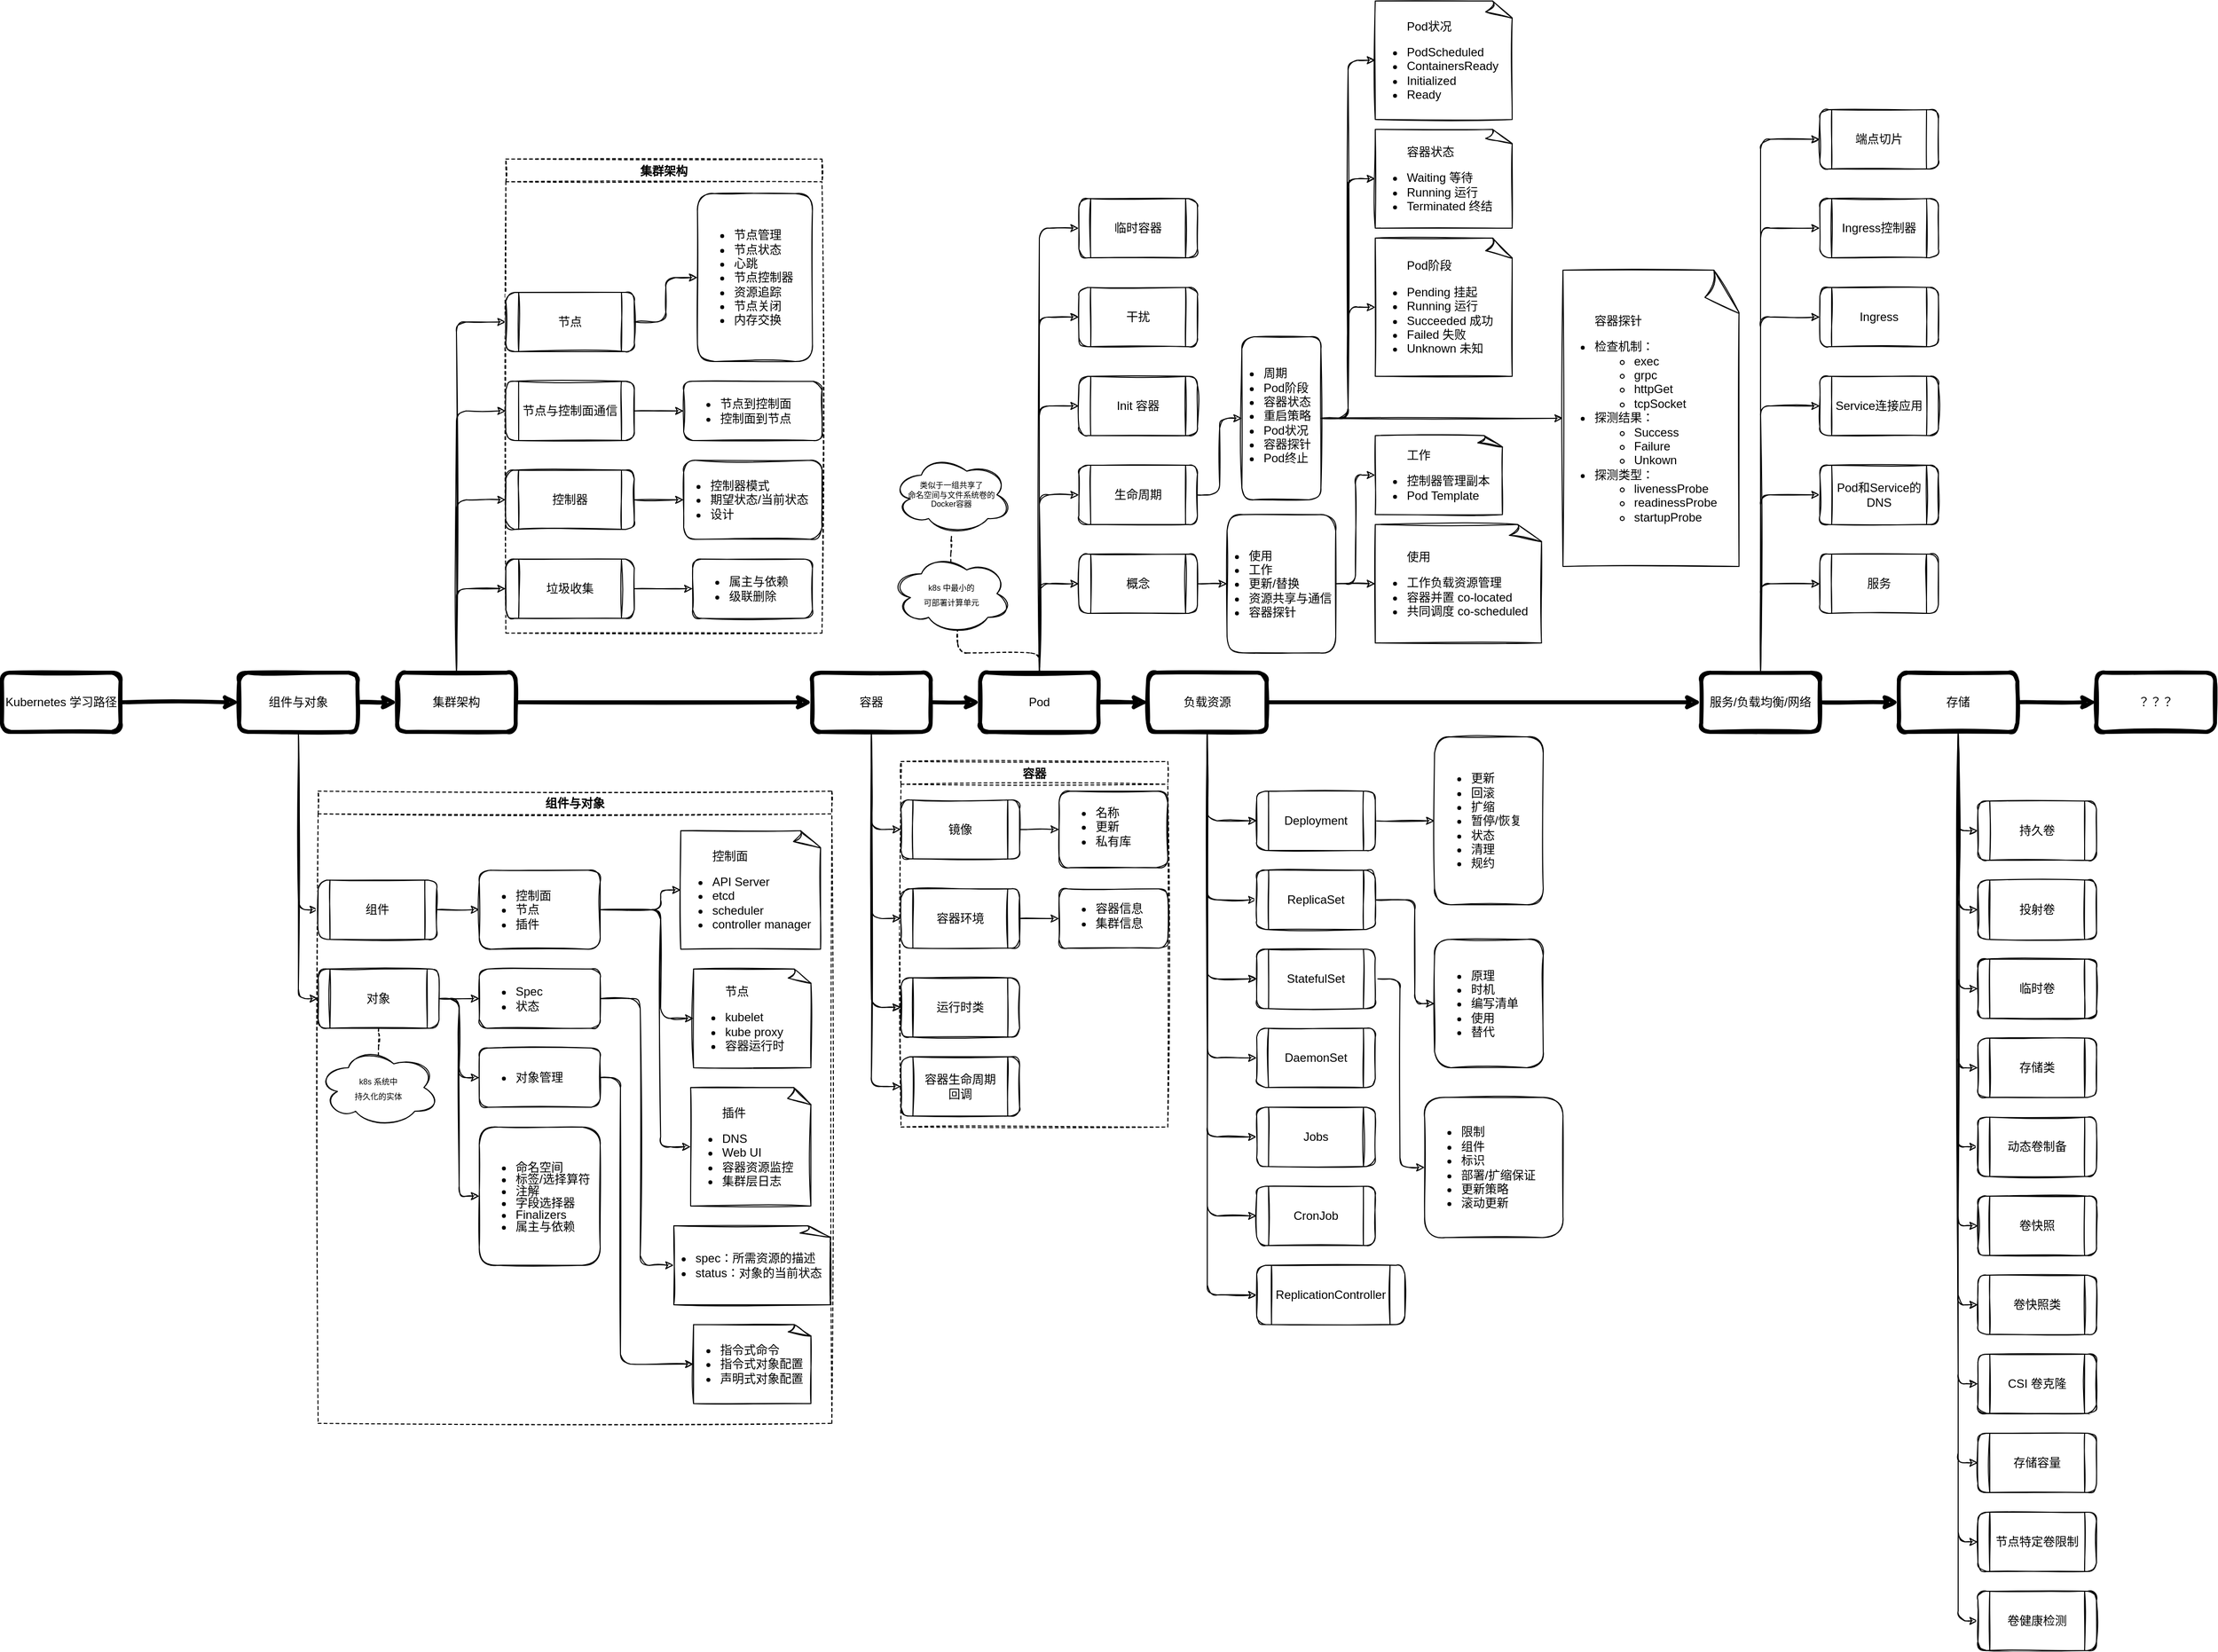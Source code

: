 <mxfile>
    <diagram id="tqF3wzndgXf5_t41VFMr" name="Page-1">
        <mxGraphModel dx="3603" dy="3045" grid="1" gridSize="10" guides="1" tooltips="1" connect="1" arrows="1" fold="1" page="1" pageScale="1" pageWidth="850" pageHeight="1100" math="0" shadow="0">
            <root>
                <mxCell id="0"/>
                <mxCell id="1" parent="0"/>
                <mxCell id="7" value="" style="edgeStyle=none;html=1;sketch=1;strokeWidth=4;" parent="1" source="4" target="6" edge="1">
                    <mxGeometry relative="1" as="geometry"/>
                </mxCell>
                <mxCell id="4" value="Kubernetes 学习路径" style="rounded=1;whiteSpace=wrap;html=1;sketch=1;shadow=0;glass=0;strokeWidth=4;" parent="1" vertex="1">
                    <mxGeometry x="-240" y="520" width="120" height="60" as="geometry"/>
                </mxCell>
                <mxCell id="9" value="" style="edgeStyle=none;html=1;sketch=1;entryX=0;entryY=0.5;entryDx=0;entryDy=0;strokeWidth=4;" parent="1" source="6" target="8" edge="1">
                    <mxGeometry relative="1" as="geometry">
                        <mxPoint x="100" y="550" as="targetPoint"/>
                    </mxGeometry>
                </mxCell>
                <mxCell id="13" value="" style="edgeStyle=orthogonalEdgeStyle;html=1;entryX=0;entryY=0.5;entryDx=0;entryDy=0;sketch=1;" parent="1" source="6" target="12" edge="1">
                    <mxGeometry relative="1" as="geometry"/>
                </mxCell>
                <mxCell id="6" value="组件与对象" style="whiteSpace=wrap;html=1;rounded=1;sketch=1;strokeWidth=4;" parent="1" vertex="1">
                    <mxGeometry y="520" width="120" height="60" as="geometry"/>
                </mxCell>
                <mxCell id="17" value="" style="edgeStyle=orthogonalEdgeStyle;html=1;sketch=1;strokeWidth=4;" parent="1" source="8" target="16" edge="1">
                    <mxGeometry relative="1" as="geometry"/>
                </mxCell>
                <mxCell id="39" style="edgeStyle=orthogonalEdgeStyle;sketch=1;html=1;entryX=0;entryY=0.5;entryDx=0;entryDy=0;" parent="1" source="8" target="36" edge="1">
                    <mxGeometry relative="1" as="geometry">
                        <Array as="points">
                            <mxPoint x="220" y="255"/>
                        </Array>
                        <mxPoint x="270" y="250" as="targetPoint"/>
                    </mxGeometry>
                </mxCell>
                <mxCell id="43" style="edgeStyle=orthogonalEdgeStyle;sketch=1;html=1;entryX=0;entryY=0.5;entryDx=0;entryDy=0;" parent="1" source="8" target="41" edge="1">
                    <mxGeometry relative="1" as="geometry">
                        <Array as="points">
                            <mxPoint x="220" y="435"/>
                        </Array>
                    </mxGeometry>
                </mxCell>
                <mxCell id="8" value="集群架构" style="whiteSpace=wrap;html=1;rounded=1;sketch=1;strokeWidth=4;" parent="1" vertex="1">
                    <mxGeometry x="160" y="520" width="120" height="60" as="geometry"/>
                </mxCell>
                <mxCell id="14" value="" style="edgeStyle=orthogonalEdgeStyle;html=1;entryX=0;entryY=0.5;entryDx=0;entryDy=0;exitX=0.5;exitY=1;exitDx=0;exitDy=0;sketch=1;" parent="1" source="6" target="15" edge="1">
                    <mxGeometry relative="1" as="geometry">
                        <mxPoint x="-50" y="590" as="sourcePoint"/>
                        <Array as="points">
                            <mxPoint x="60" y="850"/>
                        </Array>
                    </mxGeometry>
                </mxCell>
                <mxCell id="52" value="" style="edgeStyle=orthogonalEdgeStyle;sketch=1;html=1;strokeWidth=4;" parent="1" source="16" target="51" edge="1">
                    <mxGeometry relative="1" as="geometry"/>
                </mxCell>
                <mxCell id="171" style="edgeStyle=orthogonalEdgeStyle;sketch=1;html=1;entryX=0;entryY=0.5;entryDx=0;entryDy=0;" parent="1" source="16" target="170" edge="1">
                    <mxGeometry relative="1" as="geometry"/>
                </mxCell>
                <mxCell id="202" style="edgeStyle=orthogonalEdgeStyle;html=1;entryX=0;entryY=0.5;entryDx=0;entryDy=0;sketch=1;" parent="1" source="16" target="201" edge="1">
                    <mxGeometry relative="1" as="geometry"/>
                </mxCell>
                <mxCell id="204" style="edgeStyle=orthogonalEdgeStyle;sketch=1;html=1;entryX=0;entryY=0.5;entryDx=0;entryDy=0;" parent="1" source="16" target="45" edge="1">
                    <mxGeometry relative="1" as="geometry"/>
                </mxCell>
                <mxCell id="16" value="容器" style="whiteSpace=wrap;html=1;rounded=1;sketch=1;strokeWidth=4;" parent="1" vertex="1">
                    <mxGeometry x="580" y="520" width="120" height="60" as="geometry"/>
                </mxCell>
                <mxCell id="26" value="" style="edgeStyle=orthogonalEdgeStyle;html=1;sketch=1;entryX=0;entryY=0.5;entryDx=0;entryDy=0;" parent="1" source="8" target="27" edge="1">
                    <mxGeometry relative="1" as="geometry">
                        <mxPoint x="480.0" y="150" as="sourcePoint"/>
                        <Array as="points">
                            <mxPoint x="220" y="165"/>
                        </Array>
                        <mxPoint x="270" y="160" as="targetPoint"/>
                    </mxGeometry>
                </mxCell>
                <mxCell id="28" value="" style="edgeStyle=orthogonalEdgeStyle;html=1;entryX=0;entryY=0.5;entryDx=0;entryDy=0;exitX=0.5;exitY=0;exitDx=0;exitDy=0;sketch=1;" parent="1" source="8" target="30" edge="1">
                    <mxGeometry relative="1" as="geometry">
                        <mxPoint x="480" y="150" as="sourcePoint"/>
                        <Array as="points">
                            <mxPoint x="220" y="345"/>
                        </Array>
                    </mxGeometry>
                </mxCell>
                <mxCell id="47" value="" style="edgeStyle=orthogonalEdgeStyle;sketch=1;html=1;entryX=0;entryY=0.5;entryDx=0;entryDy=0;exitX=0.5;exitY=1;exitDx=0;exitDy=0;" parent="1" source="16" target="48" edge="1">
                    <mxGeometry relative="1" as="geometry">
                        <mxPoint x="680" y="660" as="sourcePoint"/>
                        <Array as="points">
                            <mxPoint x="640" y="769"/>
                        </Array>
                    </mxGeometry>
                </mxCell>
                <mxCell id="54" value="" style="edgeStyle=orthogonalEdgeStyle;sketch=1;html=1;strokeWidth=4;" parent="1" source="51" target="53" edge="1">
                    <mxGeometry relative="1" as="geometry"/>
                </mxCell>
                <mxCell id="60" value="" style="edgeStyle=orthogonalEdgeStyle;sketch=1;html=1;entryX=0;entryY=0.5;entryDx=0;entryDy=0;" parent="1" source="51" target="59" edge="1">
                    <mxGeometry relative="1" as="geometry">
                        <Array as="points">
                            <mxPoint x="810" y="430"/>
                        </Array>
                    </mxGeometry>
                </mxCell>
                <mxCell id="62" style="edgeStyle=orthogonalEdgeStyle;sketch=1;html=1;exitX=0.5;exitY=0;exitDx=0;exitDy=0;entryX=0;entryY=0.5;entryDx=0;entryDy=0;" parent="1" source="51" target="61" edge="1">
                    <mxGeometry relative="1" as="geometry"/>
                </mxCell>
                <mxCell id="66" style="edgeStyle=orthogonalEdgeStyle;sketch=1;html=1;exitX=0.5;exitY=0;exitDx=0;exitDy=0;entryX=0;entryY=0.5;entryDx=0;entryDy=0;" parent="1" source="51" target="63" edge="1">
                    <mxGeometry relative="1" as="geometry"/>
                </mxCell>
                <mxCell id="67" style="edgeStyle=orthogonalEdgeStyle;sketch=1;html=1;entryX=0;entryY=0.5;entryDx=0;entryDy=0;" parent="1" source="51" target="64" edge="1">
                    <mxGeometry relative="1" as="geometry">
                        <Array as="points">
                            <mxPoint x="810" y="160"/>
                        </Array>
                    </mxGeometry>
                </mxCell>
                <mxCell id="68" style="edgeStyle=orthogonalEdgeStyle;sketch=1;html=1;entryX=0;entryY=0.5;entryDx=0;entryDy=0;" parent="1" source="51" target="65" edge="1">
                    <mxGeometry relative="1" as="geometry">
                        <Array as="points">
                            <mxPoint x="810" y="70"/>
                        </Array>
                    </mxGeometry>
                </mxCell>
                <mxCell id="177" style="edgeStyle=orthogonalEdgeStyle;sketch=1;html=1;entryX=0.55;entryY=0.95;entryDx=0;entryDy=0;entryPerimeter=0;dashed=1;endArrow=none;endFill=0;" parent="1" source="51" target="176" edge="1">
                    <mxGeometry relative="1" as="geometry"/>
                </mxCell>
                <mxCell id="51" value="Pod" style="whiteSpace=wrap;html=1;rounded=1;sketch=1;strokeWidth=4;" parent="1" vertex="1">
                    <mxGeometry x="750" y="520" width="120" height="60" as="geometry"/>
                </mxCell>
                <mxCell id="72" value="" style="edgeStyle=orthogonalEdgeStyle;sketch=1;html=1;entryX=0;entryY=0.5;entryDx=0;entryDy=0;" parent="1" source="53" target="71" edge="1">
                    <mxGeometry relative="1" as="geometry">
                        <Array as="points">
                            <mxPoint x="980" y="670"/>
                        </Array>
                    </mxGeometry>
                </mxCell>
                <mxCell id="79" style="edgeStyle=orthogonalEdgeStyle;sketch=1;html=1;entryX=0;entryY=0.5;entryDx=0;entryDy=0;" parent="1" source="53" target="73" edge="1">
                    <mxGeometry relative="1" as="geometry">
                        <Array as="points">
                            <mxPoint x="980" y="750"/>
                        </Array>
                    </mxGeometry>
                </mxCell>
                <mxCell id="80" style="edgeStyle=orthogonalEdgeStyle;sketch=1;html=1;entryX=0;entryY=0.5;entryDx=0;entryDy=0;" parent="1" source="53" target="74" edge="1">
                    <mxGeometry relative="1" as="geometry">
                        <Array as="points">
                            <mxPoint x="980" y="830"/>
                        </Array>
                    </mxGeometry>
                </mxCell>
                <mxCell id="81" style="edgeStyle=orthogonalEdgeStyle;sketch=1;html=1;entryX=0;entryY=0.5;entryDx=0;entryDy=0;" parent="1" source="53" target="75" edge="1">
                    <mxGeometry relative="1" as="geometry">
                        <Array as="points">
                            <mxPoint x="980" y="910"/>
                        </Array>
                    </mxGeometry>
                </mxCell>
                <mxCell id="82" style="edgeStyle=orthogonalEdgeStyle;sketch=1;html=1;entryX=0;entryY=0.5;entryDx=0;entryDy=0;" parent="1" source="53" target="76" edge="1">
                    <mxGeometry relative="1" as="geometry">
                        <Array as="points">
                            <mxPoint x="980" y="990"/>
                        </Array>
                    </mxGeometry>
                </mxCell>
                <mxCell id="83" style="edgeStyle=orthogonalEdgeStyle;sketch=1;html=1;entryX=0;entryY=0.5;entryDx=0;entryDy=0;" parent="1" source="53" target="77" edge="1">
                    <mxGeometry relative="1" as="geometry">
                        <Array as="points">
                            <mxPoint x="980" y="1070"/>
                        </Array>
                    </mxGeometry>
                </mxCell>
                <mxCell id="84" style="edgeStyle=orthogonalEdgeStyle;sketch=1;html=1;entryX=0;entryY=0.5;entryDx=0;entryDy=0;" parent="1" source="53" target="78" edge="1">
                    <mxGeometry relative="1" as="geometry">
                        <Array as="points">
                            <mxPoint x="980" y="1150"/>
                        </Array>
                    </mxGeometry>
                </mxCell>
                <mxCell id="86" value="" style="edgeStyle=orthogonalEdgeStyle;sketch=1;html=1;strokeWidth=4;" parent="1" source="53" target="85" edge="1">
                    <mxGeometry relative="1" as="geometry"/>
                </mxCell>
                <mxCell id="53" value="负载资源" style="whiteSpace=wrap;html=1;rounded=1;sketch=1;strokeWidth=4;" parent="1" vertex="1">
                    <mxGeometry x="920" y="520" width="120" height="60" as="geometry"/>
                </mxCell>
                <mxCell id="184" style="edgeStyle=orthogonalEdgeStyle;sketch=1;html=1;fontSize=8;endArrow=classic;endFill=1;" parent="1" source="59" target="182" edge="1">
                    <mxGeometry relative="1" as="geometry"/>
                </mxCell>
                <mxCell id="59" value="概念" style="shape=process;whiteSpace=wrap;html=1;backgroundOutline=1;rounded=1;sketch=1;" parent="1" vertex="1">
                    <mxGeometry x="850" y="400" width="120" height="60" as="geometry"/>
                </mxCell>
                <mxCell id="70" style="edgeStyle=orthogonalEdgeStyle;sketch=1;html=1;entryX=0;entryY=0.5;entryDx=0;entryDy=0;" parent="1" source="61" target="69" edge="1">
                    <mxGeometry relative="1" as="geometry"/>
                </mxCell>
                <mxCell id="61" value="生命周期" style="shape=process;whiteSpace=wrap;html=1;backgroundOutline=1;rounded=1;sketch=1;" parent="1" vertex="1">
                    <mxGeometry x="850" y="310" width="120" height="60" as="geometry"/>
                </mxCell>
                <mxCell id="63" value="Init 容器" style="shape=process;whiteSpace=wrap;html=1;backgroundOutline=1;rounded=1;sketch=1;" parent="1" vertex="1">
                    <mxGeometry x="850" y="220" width="120" height="60" as="geometry"/>
                </mxCell>
                <mxCell id="64" value="干扰" style="shape=process;whiteSpace=wrap;html=1;backgroundOutline=1;rounded=1;sketch=1;" parent="1" vertex="1">
                    <mxGeometry x="850" y="130" width="120" height="60" as="geometry"/>
                </mxCell>
                <mxCell id="65" value="临时容器" style="shape=process;whiteSpace=wrap;html=1;backgroundOutline=1;rounded=1;sketch=1;" parent="1" vertex="1">
                    <mxGeometry x="850" y="40" width="120" height="60" as="geometry"/>
                </mxCell>
                <mxCell id="194" style="edgeStyle=orthogonalEdgeStyle;sketch=1;html=1;entryX=0;entryY=0.5;entryDx=0;entryDy=0;entryPerimeter=0;fontSize=8;endArrow=classic;endFill=1;" parent="1" source="69" target="193" edge="1">
                    <mxGeometry relative="1" as="geometry"/>
                </mxCell>
                <mxCell id="196" style="edgeStyle=orthogonalEdgeStyle;sketch=1;html=1;exitX=1;exitY=0.5;exitDx=0;exitDy=0;entryX=0;entryY=0.5;entryDx=0;entryDy=0;entryPerimeter=0;fontSize=8;endArrow=classic;endFill=1;" parent="1" source="69" target="195" edge="1">
                    <mxGeometry relative="1" as="geometry"/>
                </mxCell>
                <mxCell id="198" style="edgeStyle=orthogonalEdgeStyle;sketch=1;html=1;entryX=0;entryY=0.5;entryDx=0;entryDy=0;entryPerimeter=0;fontSize=8;endArrow=classic;endFill=1;" parent="1" source="69" target="197" edge="1">
                    <mxGeometry relative="1" as="geometry"/>
                </mxCell>
                <mxCell id="200" style="edgeStyle=orthogonalEdgeStyle;sketch=1;html=1;entryX=0;entryY=0.5;entryDx=0;entryDy=0;entryPerimeter=0;fontSize=8;endArrow=classic;endFill=1;" parent="1" source="69" target="199" edge="1">
                    <mxGeometry relative="1" as="geometry"/>
                </mxCell>
                <mxCell id="69" value="&lt;ul&gt;&lt;li&gt;周期&lt;/li&gt;&lt;li&gt;Pod阶段&lt;/li&gt;&lt;li&gt;容器状态&lt;/li&gt;&lt;li&gt;重启策略&lt;/li&gt;&lt;li&gt;Pod状况&lt;/li&gt;&lt;li&gt;容器探针&lt;/li&gt;&lt;li&gt;Pod终止&lt;/li&gt;&lt;/ul&gt;" style="text;strokeColor=default;fillColor=none;html=1;whiteSpace=wrap;verticalAlign=middle;overflow=hidden;rounded=1;sketch=1;spacingLeft=-20;spacingTop=-5;" parent="1" vertex="1">
                    <mxGeometry x="1015" y="180" width="80" height="165" as="geometry"/>
                </mxCell>
                <mxCell id="88" style="edgeStyle=orthogonalEdgeStyle;sketch=1;html=1;entryX=0;entryY=0.5;entryDx=0;entryDy=0;" parent="1" source="71" target="87" edge="1">
                    <mxGeometry relative="1" as="geometry">
                        <mxPoint x="1205" y="655" as="targetPoint"/>
                    </mxGeometry>
                </mxCell>
                <mxCell id="71" value="Deployment" style="shape=process;whiteSpace=wrap;html=1;backgroundOutline=1;rounded=1;sketch=1;" parent="1" vertex="1">
                    <mxGeometry x="1030" y="640" width="120" height="60" as="geometry"/>
                </mxCell>
                <mxCell id="90" style="edgeStyle=orthogonalEdgeStyle;sketch=1;html=1;exitX=1;exitY=0.5;exitDx=0;exitDy=0;entryX=0;entryY=0.5;entryDx=0;entryDy=0;" parent="1" source="73" target="89" edge="1">
                    <mxGeometry relative="1" as="geometry">
                        <Array as="points">
                            <mxPoint x="1190" y="750"/>
                            <mxPoint x="1190" y="855"/>
                        </Array>
                    </mxGeometry>
                </mxCell>
                <mxCell id="73" value="ReplicaSet" style="shape=process;whiteSpace=wrap;html=1;backgroundOutline=1;rounded=1;sketch=1;" parent="1" vertex="1">
                    <mxGeometry x="1030" y="720" width="120" height="60" as="geometry"/>
                </mxCell>
                <mxCell id="92" style="edgeStyle=orthogonalEdgeStyle;sketch=1;html=1;entryX=0;entryY=0.5;entryDx=0;entryDy=0;" parent="1" source="74" target="91" edge="1">
                    <mxGeometry relative="1" as="geometry"/>
                </mxCell>
                <mxCell id="74" value="StatefulSet" style="shape=process;whiteSpace=wrap;html=1;backgroundOutline=1;rounded=1;sketch=1;" parent="1" vertex="1">
                    <mxGeometry x="1030" y="800" width="120" height="60" as="geometry"/>
                </mxCell>
                <mxCell id="75" value="DaemonSet" style="shape=process;whiteSpace=wrap;html=1;backgroundOutline=1;rounded=1;sketch=1;" parent="1" vertex="1">
                    <mxGeometry x="1030" y="880" width="120" height="60" as="geometry"/>
                </mxCell>
                <mxCell id="76" value="Jobs" style="shape=process;whiteSpace=wrap;html=1;backgroundOutline=1;rounded=1;sketch=1;" parent="1" vertex="1">
                    <mxGeometry x="1030" y="960" width="120" height="60" as="geometry"/>
                </mxCell>
                <mxCell id="77" value="CronJob" style="shape=process;whiteSpace=wrap;html=1;backgroundOutline=1;rounded=1;sketch=1;" parent="1" vertex="1">
                    <mxGeometry x="1030" y="1040" width="120" height="60" as="geometry"/>
                </mxCell>
                <mxCell id="78" value="ReplicationController" style="shape=process;whiteSpace=wrap;html=1;backgroundOutline=1;rounded=1;sketch=1;" parent="1" vertex="1">
                    <mxGeometry x="1030" y="1120" width="150" height="60" as="geometry"/>
                </mxCell>
                <mxCell id="94" value="" style="edgeStyle=none;html=1;sketch=1;strokeWidth=4;" parent="1" source="85" target="93" edge="1">
                    <mxGeometry relative="1" as="geometry"/>
                </mxCell>
                <mxCell id="128" value="" style="edgeStyle=orthogonalEdgeStyle;sketch=1;html=1;entryX=0;entryY=0.5;entryDx=0;entryDy=0;" parent="1" source="85" target="127" edge="1">
                    <mxGeometry relative="1" as="geometry"/>
                </mxCell>
                <mxCell id="134" style="edgeStyle=orthogonalEdgeStyle;sketch=1;html=1;entryX=0;entryY=0.5;entryDx=0;entryDy=0;" parent="1" source="85" target="129" edge="1">
                    <mxGeometry relative="1" as="geometry"/>
                </mxCell>
                <mxCell id="135" style="edgeStyle=orthogonalEdgeStyle;sketch=1;html=1;entryX=0;entryY=0.5;entryDx=0;entryDy=0;" parent="1" source="85" target="130" edge="1">
                    <mxGeometry relative="1" as="geometry"/>
                </mxCell>
                <mxCell id="136" style="edgeStyle=orthogonalEdgeStyle;sketch=1;html=1;entryX=0;entryY=0.5;entryDx=0;entryDy=0;" parent="1" source="85" target="131" edge="1">
                    <mxGeometry relative="1" as="geometry"/>
                </mxCell>
                <mxCell id="137" style="edgeStyle=orthogonalEdgeStyle;sketch=1;html=1;entryX=0;entryY=0.5;entryDx=0;entryDy=0;" parent="1" source="85" target="132" edge="1">
                    <mxGeometry relative="1" as="geometry"/>
                </mxCell>
                <mxCell id="138" style="edgeStyle=orthogonalEdgeStyle;sketch=1;html=1;entryX=0;entryY=0.5;entryDx=0;entryDy=0;" parent="1" source="85" target="133" edge="1">
                    <mxGeometry relative="1" as="geometry"/>
                </mxCell>
                <mxCell id="85" value="服务/负载均衡/网络" style="whiteSpace=wrap;html=1;rounded=1;sketch=1;strokeWidth=4;" parent="1" vertex="1">
                    <mxGeometry x="1480" y="520" width="120" height="60" as="geometry"/>
                </mxCell>
                <mxCell id="87" value="&lt;ul&gt;&lt;li&gt;更新&lt;/li&gt;&lt;li&gt;回滚&lt;/li&gt;&lt;li&gt;扩缩&lt;/li&gt;&lt;li&gt;暂停/恢复&lt;/li&gt;&lt;li&gt;状态&lt;/li&gt;&lt;li&gt;清理&lt;/li&gt;&lt;li&gt;规约&lt;/li&gt;&lt;/ul&gt;" style="text;strokeColor=default;fillColor=none;html=1;whiteSpace=wrap;verticalAlign=middle;overflow=hidden;rounded=1;sketch=1;spacingLeft=-5;" parent="1" vertex="1">
                    <mxGeometry x="1210" y="585" width="110" height="170" as="geometry"/>
                </mxCell>
                <mxCell id="89" value="&lt;ul&gt;&lt;li&gt;原理&lt;/li&gt;&lt;li&gt;时机&lt;/li&gt;&lt;li&gt;编写清单&lt;/li&gt;&lt;li&gt;使用&lt;/li&gt;&lt;li&gt;替代&lt;/li&gt;&lt;/ul&gt;" style="text;strokeColor=default;fillColor=none;html=1;whiteSpace=wrap;verticalAlign=middle;overflow=hidden;rounded=1;sketch=1;spacingLeft=-5;" parent="1" vertex="1">
                    <mxGeometry x="1210" y="790" width="110" height="130" as="geometry"/>
                </mxCell>
                <mxCell id="91" value="&lt;ul&gt;&lt;li&gt;限制&lt;/li&gt;&lt;li&gt;组件&lt;/li&gt;&lt;li&gt;标识&lt;/li&gt;&lt;li&gt;部署/扩缩保证&lt;br&gt;&lt;/li&gt;&lt;li&gt;更新策略&lt;/li&gt;&lt;li&gt;滚动更新&lt;/li&gt;&lt;/ul&gt;" style="text;strokeColor=default;fillColor=none;html=1;whiteSpace=wrap;verticalAlign=middle;overflow=hidden;rounded=1;sketch=1;spacingLeft=-5;" parent="1" vertex="1">
                    <mxGeometry x="1200" y="950" width="140" height="141.88" as="geometry"/>
                </mxCell>
                <mxCell id="96" value="" style="edgeStyle=none;html=1;sketch=1;strokeWidth=4;" parent="1" source="93" target="95" edge="1">
                    <mxGeometry relative="1" as="geometry"/>
                </mxCell>
                <mxCell id="100" value="" style="edgeStyle=orthogonalEdgeStyle;html=1;entryX=0;entryY=0.5;entryDx=0;entryDy=0;sketch=1;" parent="1" source="93" target="99" edge="1">
                    <mxGeometry relative="1" as="geometry"/>
                </mxCell>
                <mxCell id="101" style="edgeStyle=orthogonalEdgeStyle;sketch=1;html=1;entryX=0;entryY=0.5;entryDx=0;entryDy=0;" parent="1" source="93" target="102" edge="1">
                    <mxGeometry relative="1" as="geometry">
                        <mxPoint x="1740" y="800" as="targetPoint"/>
                    </mxGeometry>
                </mxCell>
                <mxCell id="120" style="edgeStyle=orthogonalEdgeStyle;sketch=1;html=1;entryX=0;entryY=0.5;entryDx=0;entryDy=0;" parent="1" source="93" target="113" edge="1">
                    <mxGeometry relative="1" as="geometry"/>
                </mxCell>
                <mxCell id="121" style="edgeStyle=orthogonalEdgeStyle;sketch=1;html=1;entryX=0;entryY=0.5;entryDx=0;entryDy=0;" parent="1" source="93" target="115" edge="1">
                    <mxGeometry relative="1" as="geometry"/>
                </mxCell>
                <mxCell id="122" style="edgeStyle=orthogonalEdgeStyle;sketch=1;html=1;entryX=0;entryY=0.5;entryDx=0;entryDy=0;" parent="1" source="93" target="116" edge="1">
                    <mxGeometry relative="1" as="geometry"/>
                </mxCell>
                <mxCell id="125" style="edgeStyle=orthogonalEdgeStyle;sketch=1;html=1;entryX=0;entryY=0.5;entryDx=0;entryDy=0;" parent="1" source="93" target="117" edge="1">
                    <mxGeometry relative="1" as="geometry"/>
                </mxCell>
                <mxCell id="126" style="edgeStyle=orthogonalEdgeStyle;sketch=1;html=1;entryX=0;entryY=0.5;entryDx=0;entryDy=0;" parent="1" source="93" target="119" edge="1">
                    <mxGeometry relative="1" as="geometry"/>
                </mxCell>
                <mxCell id="93" value="存储" style="whiteSpace=wrap;html=1;rounded=1;sketch=1;strokeWidth=4;" parent="1" vertex="1">
                    <mxGeometry x="1680" y="520" width="120" height="60" as="geometry"/>
                </mxCell>
                <mxCell id="95" value="？？？" style="whiteSpace=wrap;html=1;rounded=1;sketch=1;strokeWidth=4;" parent="1" vertex="1">
                    <mxGeometry x="1880" y="520" width="120" height="60" as="geometry"/>
                </mxCell>
                <mxCell id="99" value="持久卷" style="shape=process;whiteSpace=wrap;html=1;backgroundOutline=1;rounded=1;sketch=1;" parent="1" vertex="1">
                    <mxGeometry x="1760" y="650" width="120" height="60" as="geometry"/>
                </mxCell>
                <mxCell id="102" value="投射卷" style="shape=process;whiteSpace=wrap;html=1;backgroundOutline=1;rounded=1;sketch=1;" parent="1" vertex="1">
                    <mxGeometry x="1760" y="730" width="120" height="60" as="geometry"/>
                </mxCell>
                <mxCell id="103" style="edgeStyle=orthogonalEdgeStyle;sketch=1;html=1;entryX=0;entryY=0.5;entryDx=0;entryDy=0;exitX=0.5;exitY=1;exitDx=0;exitDy=0;" parent="1" source="93" target="104" edge="1">
                    <mxGeometry relative="1" as="geometry">
                        <mxPoint x="1740" y="880" as="targetPoint"/>
                        <mxPoint x="1740" y="660" as="sourcePoint"/>
                        <Array as="points">
                            <mxPoint x="1740" y="840"/>
                        </Array>
                    </mxGeometry>
                </mxCell>
                <mxCell id="104" value="持久卷" style="shape=process;whiteSpace=wrap;html=1;backgroundOutline=1;rounded=1;sketch=1;" parent="1" vertex="1">
                    <mxGeometry x="1760" y="810" width="120" height="60" as="geometry"/>
                </mxCell>
                <mxCell id="105" value="临时卷" style="shape=process;whiteSpace=wrap;html=1;backgroundOutline=1;rounded=1;sketch=1;" parent="1" vertex="1">
                    <mxGeometry x="1760" y="810" width="120" height="60" as="geometry"/>
                </mxCell>
                <mxCell id="106" value="" style="edgeStyle=orthogonalEdgeStyle;html=1;entryX=0;entryY=0.5;entryDx=0;entryDy=0;sketch=1;exitX=0.5;exitY=1;exitDx=0;exitDy=0;" parent="1" source="93" target="108" edge="1">
                    <mxGeometry relative="1" as="geometry">
                        <mxPoint x="1740" y="820" as="sourcePoint"/>
                        <Array as="points">
                            <mxPoint x="1740" y="920"/>
                        </Array>
                    </mxGeometry>
                </mxCell>
                <mxCell id="107" style="edgeStyle=orthogonalEdgeStyle;sketch=1;html=1;entryX=0;entryY=0.5;entryDx=0;entryDy=0;" parent="1" source="93" target="109" edge="1">
                    <mxGeometry relative="1" as="geometry">
                        <mxPoint x="1740" y="1040" as="targetPoint"/>
                        <mxPoint x="1740" y="820" as="sourcePoint"/>
                        <Array as="points">
                            <mxPoint x="1740" y="1000"/>
                        </Array>
                    </mxGeometry>
                </mxCell>
                <mxCell id="108" value="存储类" style="shape=process;whiteSpace=wrap;html=1;backgroundOutline=1;rounded=1;sketch=1;" parent="1" vertex="1">
                    <mxGeometry x="1760" y="890" width="120" height="60" as="geometry"/>
                </mxCell>
                <mxCell id="109" value="动态卷制备" style="shape=process;whiteSpace=wrap;html=1;backgroundOutline=1;rounded=1;sketch=1;" parent="1" vertex="1">
                    <mxGeometry x="1760" y="970" width="120" height="60" as="geometry"/>
                </mxCell>
                <mxCell id="110" style="edgeStyle=orthogonalEdgeStyle;sketch=1;html=1;entryX=0;entryY=0.5;entryDx=0;entryDy=0;" parent="1" target="111" edge="1">
                    <mxGeometry relative="1" as="geometry">
                        <mxPoint x="1740" y="1120" as="targetPoint"/>
                        <mxPoint x="1740" y="580" as="sourcePoint"/>
                        <Array as="points">
                            <mxPoint x="1740" y="1080"/>
                        </Array>
                    </mxGeometry>
                </mxCell>
                <mxCell id="111" value="持久卷" style="shape=process;whiteSpace=wrap;html=1;backgroundOutline=1;rounded=1;sketch=1;" parent="1" vertex="1">
                    <mxGeometry x="1760" y="1050" width="120" height="60" as="geometry"/>
                </mxCell>
                <mxCell id="112" value="卷快照" style="shape=process;whiteSpace=wrap;html=1;backgroundOutline=1;rounded=1;sketch=1;" parent="1" vertex="1">
                    <mxGeometry x="1760" y="1050" width="120" height="60" as="geometry"/>
                </mxCell>
                <mxCell id="113" value="卷快照类" style="shape=process;whiteSpace=wrap;html=1;backgroundOutline=1;rounded=1;sketch=1;" parent="1" vertex="1">
                    <mxGeometry x="1760" y="1130" width="120" height="60" as="geometry"/>
                </mxCell>
                <mxCell id="114" value="持久卷" style="shape=process;whiteSpace=wrap;html=1;backgroundOutline=1;rounded=1;sketch=1;" parent="1" vertex="1">
                    <mxGeometry x="1760" y="1210" width="120" height="60" as="geometry"/>
                </mxCell>
                <mxCell id="115" value="CSI 卷克隆" style="shape=process;whiteSpace=wrap;html=1;backgroundOutline=1;rounded=1;sketch=1;" parent="1" vertex="1">
                    <mxGeometry x="1760" y="1210" width="120" height="60" as="geometry"/>
                </mxCell>
                <mxCell id="116" value="存储容量" style="shape=process;whiteSpace=wrap;html=1;backgroundOutline=1;rounded=1;sketch=1;" parent="1" vertex="1">
                    <mxGeometry x="1760" y="1290" width="120" height="60" as="geometry"/>
                </mxCell>
                <mxCell id="117" value="节点特定卷限制" style="shape=process;whiteSpace=wrap;html=1;backgroundOutline=1;rounded=1;sketch=1;" parent="1" vertex="1">
                    <mxGeometry x="1760" y="1370" width="120" height="60" as="geometry"/>
                </mxCell>
                <mxCell id="118" value="持久卷" style="shape=process;whiteSpace=wrap;html=1;backgroundOutline=1;rounded=1;sketch=1;" parent="1" vertex="1">
                    <mxGeometry x="1760" y="1450" width="120" height="60" as="geometry"/>
                </mxCell>
                <mxCell id="119" value="卷健康检测" style="shape=process;whiteSpace=wrap;html=1;backgroundOutline=1;rounded=1;sketch=1;" parent="1" vertex="1">
                    <mxGeometry x="1760" y="1450" width="120" height="60" as="geometry"/>
                </mxCell>
                <mxCell id="127" value="服务" style="shape=process;whiteSpace=wrap;html=1;backgroundOutline=1;rounded=1;sketch=1;" parent="1" vertex="1">
                    <mxGeometry x="1600" y="400" width="120" height="60" as="geometry"/>
                </mxCell>
                <mxCell id="129" value="Pod和Service的DNS" style="shape=process;whiteSpace=wrap;html=1;backgroundOutline=1;rounded=1;sketch=1;" parent="1" vertex="1">
                    <mxGeometry x="1600" y="310" width="120" height="60" as="geometry"/>
                </mxCell>
                <mxCell id="130" value="Service连接应用" style="shape=process;whiteSpace=wrap;html=1;backgroundOutline=1;rounded=1;sketch=1;" parent="1" vertex="1">
                    <mxGeometry x="1600" y="220" width="120" height="60" as="geometry"/>
                </mxCell>
                <mxCell id="131" value="Ingress" style="shape=process;whiteSpace=wrap;html=1;backgroundOutline=1;rounded=1;sketch=1;" parent="1" vertex="1">
                    <mxGeometry x="1600" y="130" width="120" height="60" as="geometry"/>
                </mxCell>
                <mxCell id="132" value="Ingress控制器" style="shape=process;whiteSpace=wrap;html=1;backgroundOutline=1;rounded=1;sketch=1;" parent="1" vertex="1">
                    <mxGeometry x="1600" y="40" width="120" height="60" as="geometry"/>
                </mxCell>
                <mxCell id="133" value="端点切片" style="shape=process;whiteSpace=wrap;html=1;backgroundOutline=1;rounded=1;sketch=1;" parent="1" vertex="1">
                    <mxGeometry x="1600" y="-50" width="120" height="60" as="geometry"/>
                </mxCell>
                <mxCell id="181" value="" style="edgeStyle=orthogonalEdgeStyle;sketch=1;html=1;dashed=1;endArrow=none;endFill=0;exitX=0.494;exitY=0.105;exitDx=0;exitDy=0;exitPerimeter=0;" parent="1" source="176" target="180" edge="1">
                    <mxGeometry relative="1" as="geometry"/>
                </mxCell>
                <mxCell id="176" value="&lt;font style=&quot;font-size: 8px&quot;&gt;k8s 中最小的&lt;br&gt;可部署计算单元&lt;/font&gt;" style="ellipse;shape=cloud;html=1;rounded=1;sketch=1;whiteSpace=wrap;" parent="1" vertex="1">
                    <mxGeometry x="660" y="400" width="122.353" height="80" as="geometry"/>
                </mxCell>
                <mxCell id="180" value="&lt;span style=&quot;font-size: 8px&quot;&gt;类似于一组共享了&lt;br style=&quot;font-size: 8px;&quot;&gt;&lt;/span&gt;&lt;font style=&quot;font-size: 8px;&quot;&gt;命名空间与文件系统卷的&lt;br style=&quot;font-size: 8px;&quot;&gt;&lt;/font&gt;Docker容器" style="ellipse;shape=cloud;html=1;rounded=1;sketch=1;whiteSpace=wrap;fontSize=8;" parent="1" vertex="1">
                    <mxGeometry x="660" y="300" width="122.353" height="80" as="geometry"/>
                </mxCell>
                <mxCell id="189" style="edgeStyle=orthogonalEdgeStyle;sketch=1;html=1;entryX=0;entryY=0.5;entryDx=0;entryDy=0;entryPerimeter=0;fontSize=8;endArrow=classic;endFill=1;" parent="1" source="182" target="188" edge="1">
                    <mxGeometry relative="1" as="geometry"/>
                </mxCell>
                <mxCell id="191" style="edgeStyle=orthogonalEdgeStyle;sketch=1;html=1;entryX=0;entryY=0.5;entryDx=0;entryDy=0;entryPerimeter=0;fontSize=8;endArrow=classic;endFill=1;" parent="1" source="182" target="190" edge="1">
                    <mxGeometry relative="1" as="geometry">
                        <Array as="points">
                            <mxPoint x="1130" y="430"/>
                            <mxPoint x="1130" y="320"/>
                        </Array>
                    </mxGeometry>
                </mxCell>
                <mxCell id="182" value="&lt;ul&gt;&lt;li&gt;使用&lt;/li&gt;&lt;li&gt;工作&lt;/li&gt;&lt;li&gt;更新/替换&lt;/li&gt;&lt;li&gt;资源共享与通信&lt;/li&gt;&lt;li&gt;容器探针&lt;/li&gt;&lt;/ul&gt;" style="text;strokeColor=default;fillColor=none;html=1;whiteSpace=wrap;verticalAlign=middle;overflow=hidden;rounded=1;sketch=1;spacingLeft=-20;" parent="1" vertex="1">
                    <mxGeometry x="1000" y="360" width="110" height="140" as="geometry"/>
                </mxCell>
                <mxCell id="188" value="&lt;p style=&quot;line-height: 1&quot;&gt;&lt;/p&gt;&lt;blockquote style=&quot;margin: 0 0 0 40px ; border: none ; padding: 0px&quot;&gt;&lt;div&gt;使用&lt;/div&gt;&lt;/blockquote&gt;&lt;ul&gt;&lt;li&gt;工作负载资源管理&lt;/li&gt;&lt;li&gt;容器并置 co-located&lt;/li&gt;&lt;li&gt;共同调度 co-scheduled&lt;/li&gt;&lt;/ul&gt;&lt;p&gt;&lt;/p&gt;" style="whiteSpace=wrap;html=1;shape=mxgraph.basic.document;sketch=1;align=left;spacingLeft=-10;" parent="1" vertex="1">
                    <mxGeometry x="1150" y="370" width="170" height="120" as="geometry"/>
                </mxCell>
                <mxCell id="190" value="&lt;p style=&quot;line-height: 1&quot;&gt;&lt;/p&gt;&lt;blockquote style=&quot;margin: 0 0 0 40px ; border: none ; padding: 0px&quot;&gt;&lt;div&gt;工作&lt;/div&gt;&lt;/blockquote&gt;&lt;ul&gt;&lt;li&gt;控制器管理副本&lt;/li&gt;&lt;li&gt;Pod Template&lt;/li&gt;&lt;/ul&gt;&lt;p&gt;&lt;/p&gt;" style="whiteSpace=wrap;html=1;shape=mxgraph.basic.document;sketch=1;align=left;spacingLeft=-10;" parent="1" vertex="1">
                    <mxGeometry x="1150" y="280" width="130" height="80" as="geometry"/>
                </mxCell>
                <mxCell id="193" value="&lt;p style=&quot;line-height: 1&quot;&gt;&lt;/p&gt;&lt;blockquote style=&quot;margin: 0 0 0 40px ; border: none ; padding: 0px&quot;&gt;&lt;div&gt;Pod阶段&lt;/div&gt;&lt;/blockquote&gt;&lt;ul&gt;&lt;li&gt;Pending 挂起&lt;/li&gt;&lt;li&gt;Running 运行&lt;/li&gt;&lt;li&gt;Succeeded 成功&lt;/li&gt;&lt;li&gt;Failed 失败&lt;/li&gt;&lt;li&gt;Unknown 未知&lt;/li&gt;&lt;/ul&gt;&lt;p&gt;&lt;/p&gt;" style="whiteSpace=wrap;html=1;shape=mxgraph.basic.document;sketch=1;align=left;spacingLeft=-10;" parent="1" vertex="1">
                    <mxGeometry x="1150" y="80" width="140" height="140" as="geometry"/>
                </mxCell>
                <mxCell id="195" value="&lt;p style=&quot;line-height: 1&quot;&gt;&lt;/p&gt;&lt;blockquote style=&quot;margin: 0 0 0 40px ; border: none ; padding: 0px&quot;&gt;&lt;div&gt;容器状态&lt;/div&gt;&lt;/blockquote&gt;&lt;ul&gt;&lt;li&gt;Waiting 等待&lt;/li&gt;&lt;li&gt;Running 运行&lt;/li&gt;&lt;li&gt;Terminated 终结&lt;/li&gt;&lt;/ul&gt;&lt;p&gt;&lt;/p&gt;" style="whiteSpace=wrap;html=1;shape=mxgraph.basic.document;sketch=1;align=left;spacingLeft=-10;" parent="1" vertex="1">
                    <mxGeometry x="1150" y="-30" width="140" height="100" as="geometry"/>
                </mxCell>
                <mxCell id="197" value="&lt;p style=&quot;line-height: 1&quot;&gt;&lt;/p&gt;&lt;blockquote style=&quot;margin: 0 0 0 40px ; border: none ; padding: 0px&quot;&gt;&lt;div&gt;Pod状况&lt;/div&gt;&lt;/blockquote&gt;&lt;ul&gt;&lt;li&gt;PodScheduled&lt;/li&gt;&lt;li&gt;ContainersReady&lt;/li&gt;&lt;li&gt;Initialized&lt;/li&gt;&lt;li&gt;Ready&lt;/li&gt;&lt;/ul&gt;&lt;p&gt;&lt;/p&gt;" style="whiteSpace=wrap;html=1;shape=mxgraph.basic.document;sketch=1;align=left;spacingLeft=-10;" parent="1" vertex="1">
                    <mxGeometry x="1150" y="-160" width="140" height="120" as="geometry"/>
                </mxCell>
                <mxCell id="199" value="&lt;p style=&quot;line-height: 1&quot;&gt;&lt;/p&gt;&lt;blockquote style=&quot;margin: 0 0 0 40px ; border: none ; padding: 0px&quot;&gt;&lt;div&gt;容器探针&lt;/div&gt;&lt;/blockquote&gt;&lt;ul&gt;&lt;li&gt;检查机制：&lt;/li&gt;&lt;ul&gt;&lt;li&gt;&lt;span&gt;exec&lt;/span&gt;&lt;/li&gt;&lt;li&gt;&lt;span&gt;grpc&lt;/span&gt;&lt;/li&gt;&lt;li&gt;&lt;span&gt;httpGet&lt;/span&gt;&lt;/li&gt;&lt;li&gt;&lt;span&gt;tcpSocket&lt;/span&gt;&lt;/li&gt;&lt;/ul&gt;&lt;li&gt;探测结果：&lt;/li&gt;&lt;ul&gt;&lt;li&gt;Success&lt;/li&gt;&lt;li&gt;Failure&lt;/li&gt;&lt;li&gt;Unkown&lt;/li&gt;&lt;/ul&gt;&lt;li&gt;探测类型：&lt;/li&gt;&lt;ul&gt;&lt;li&gt;livenessProbe&lt;/li&gt;&lt;li&gt;readinessProbe&lt;/li&gt;&lt;li&gt;startupProbe&lt;/li&gt;&lt;/ul&gt;&lt;/ul&gt;&lt;p&gt;&lt;/p&gt;" style="whiteSpace=wrap;html=1;shape=mxgraph.basic.document;sketch=1;align=left;spacingLeft=-10;" parent="1" vertex="1">
                    <mxGeometry x="1340" y="112.5" width="180" height="300" as="geometry"/>
                </mxCell>
                <mxCell id="206" value="组件与对象" style="swimlane;dashed=1;sketch=1;strokeColor=default;fillColor=none;" parent="1" vertex="1">
                    <mxGeometry x="80" y="640" width="520" height="640" as="geometry">
                        <mxRectangle x="80" y="640" width="90" height="23" as="alternateBounds"/>
                    </mxGeometry>
                </mxCell>
                <mxCell id="12" value="组件" style="shape=process;whiteSpace=wrap;html=1;backgroundOutline=1;rounded=1;sketch=1;" parent="206" vertex="1">
                    <mxGeometry y="90" width="120" height="60" as="geometry"/>
                </mxCell>
                <mxCell id="15" value="对象" style="shape=process;whiteSpace=wrap;html=1;backgroundOutline=1;rounded=1;sketch=1;" parent="206" vertex="1">
                    <mxGeometry x="0.004" y="180" width="122.353" height="60" as="geometry"/>
                </mxCell>
                <mxCell id="20" value="&lt;ul&gt;&lt;li&gt;Spec&lt;/li&gt;&lt;li&gt;状态&lt;/li&gt;&lt;/ul&gt;" style="text;strokeColor=default;fillColor=none;html=1;whiteSpace=wrap;verticalAlign=middle;overflow=hidden;rounded=1;sketch=1;spacingLeft=-5;" parent="206" vertex="1">
                    <mxGeometry x="163.137" y="180" width="122.353" height="60" as="geometry"/>
                </mxCell>
                <mxCell id="21" style="edgeStyle=orthogonalEdgeStyle;html=1;sketch=1;" parent="206" source="15" target="20" edge="1">
                    <mxGeometry relative="1" as="geometry"/>
                </mxCell>
                <mxCell id="22" style="edgeStyle=orthogonalEdgeStyle;html=1;exitX=1;exitY=0.5;exitDx=0;exitDy=0;sketch=1;entryX=0;entryY=0.5;entryDx=0;entryDy=0;" parent="206" source="15" target="23" edge="1">
                    <mxGeometry relative="1" as="geometry">
                        <mxPoint x="448.627" y="310" as="sourcePoint"/>
                        <Array as="points">
                            <mxPoint x="142.745" y="210"/>
                            <mxPoint x="142.745" y="290"/>
                        </Array>
                    </mxGeometry>
                </mxCell>
                <mxCell id="23" value="&lt;ul&gt;&lt;li&gt;对象管理&lt;/li&gt;&lt;/ul&gt;" style="text;strokeColor=default;fillColor=none;html=1;whiteSpace=wrap;verticalAlign=middle;overflow=hidden;rounded=1;sketch=1;spacingLeft=-5;" parent="206" vertex="1">
                    <mxGeometry x="163.137" y="260" width="122.353" height="60" as="geometry"/>
                </mxCell>
                <mxCell id="24" style="edgeStyle=orthogonalEdgeStyle;html=1;sketch=1;exitX=1;exitY=0.5;exitDx=0;exitDy=0;" parent="206" source="12" target="25" edge="1">
                    <mxGeometry relative="1" as="geometry">
                        <mxPoint x="469.02" y="140" as="sourcePoint"/>
                    </mxGeometry>
                </mxCell>
                <mxCell id="25" value="&lt;ul&gt;&lt;li&gt;控制面&lt;/li&gt;&lt;li&gt;节点&lt;/li&gt;&lt;li&gt;插件&lt;/li&gt;&lt;/ul&gt;" style="text;strokeColor=default;fillColor=none;html=1;whiteSpace=wrap;verticalAlign=middle;overflow=hidden;rounded=1;sketch=1;spacingLeft=-5;" parent="206" vertex="1">
                    <mxGeometry x="163.137" y="80" width="122.353" height="80" as="geometry"/>
                </mxCell>
                <mxCell id="148" value="&lt;p style=&quot;line-height: 1&quot;&gt;&lt;/p&gt;&lt;blockquote style=&quot;margin: 0 0 0 40px ; border: none ; padding: 0px&quot;&gt;&lt;div&gt;控制面&lt;/div&gt;&lt;/blockquote&gt;&lt;ul&gt;&lt;li&gt;API Server&lt;/li&gt;&lt;li&gt;etcd&lt;/li&gt;&lt;li&gt;scheduler&lt;/li&gt;&lt;li&gt;controller manager&lt;/li&gt;&lt;/ul&gt;&lt;p&gt;&lt;/p&gt;" style="whiteSpace=wrap;html=1;shape=mxgraph.basic.document;sketch=1;align=left;spacingLeft=-10;" parent="206" vertex="1">
                    <mxGeometry x="367.06" y="40" width="142.94" height="120" as="geometry"/>
                </mxCell>
                <mxCell id="146" style="edgeStyle=orthogonalEdgeStyle;html=1;entryX=0;entryY=0.5;entryDx=0;entryDy=0;entryPerimeter=0;sketch=1;" parent="206" source="25" target="148" edge="1">
                    <mxGeometry relative="1" as="geometry">
                        <mxPoint x="397.647" y="70" as="targetPoint"/>
                        <Array as="points">
                            <mxPoint x="346.667" y="120"/>
                            <mxPoint x="346.667" y="100"/>
                        </Array>
                    </mxGeometry>
                </mxCell>
                <mxCell id="149" value="&lt;p style=&quot;line-height: 1&quot;&gt;&lt;/p&gt;&lt;blockquote style=&quot;margin: 0 0 0 40px ; border: none ; padding: 0px&quot;&gt;&lt;div&gt;节点&lt;/div&gt;&lt;/blockquote&gt;&lt;ul&gt;&lt;li&gt;kubelet&lt;/li&gt;&lt;li&gt;kube proxy&lt;/li&gt;&lt;li&gt;容器运行时&lt;/li&gt;&lt;/ul&gt;&lt;p&gt;&lt;/p&gt;" style="whiteSpace=wrap;html=1;shape=mxgraph.basic.document;sketch=1;align=left;spacingLeft=-10;" parent="206" vertex="1">
                    <mxGeometry x="380" y="180" width="120" height="100" as="geometry"/>
                </mxCell>
                <mxCell id="150" style="edgeStyle=orthogonalEdgeStyle;sketch=1;html=1;entryX=0;entryY=0.5;entryDx=0;entryDy=0;entryPerimeter=0;" parent="206" source="25" target="149" edge="1">
                    <mxGeometry relative="1" as="geometry">
                        <Array as="points">
                            <mxPoint x="346.667" y="120"/>
                            <mxPoint x="346.667" y="230"/>
                        </Array>
                    </mxGeometry>
                </mxCell>
                <mxCell id="151" value="&lt;p style=&quot;line-height: 1&quot;&gt;&lt;/p&gt;&lt;blockquote style=&quot;margin: 0 0 0 40px ; border: none ; padding: 0px&quot;&gt;&lt;div&gt;插件&lt;/div&gt;&lt;/blockquote&gt;&lt;ul&gt;&lt;li&gt;DNS&lt;/li&gt;&lt;li&gt;Web UI&lt;/li&gt;&lt;li&gt;容器资源监控&lt;/li&gt;&lt;li&gt;集群层日志&lt;/li&gt;&lt;/ul&gt;&lt;p&gt;&lt;/p&gt;" style="whiteSpace=wrap;html=1;shape=mxgraph.basic.document;sketch=1;align=left;spacingLeft=-10;" parent="206" vertex="1">
                    <mxGeometry x="377.06" y="300" width="122.94" height="120" as="geometry"/>
                </mxCell>
                <mxCell id="152" style="edgeStyle=orthogonalEdgeStyle;sketch=1;html=1;entryX=0;entryY=0.5;entryDx=0;entryDy=0;entryPerimeter=0;" parent="206" source="25" target="151" edge="1">
                    <mxGeometry relative="1" as="geometry">
                        <Array as="points">
                            <mxPoint x="346.667" y="120"/>
                            <mxPoint x="346.667" y="360"/>
                        </Array>
                    </mxGeometry>
                </mxCell>
                <mxCell id="157" value="&lt;font style=&quot;font-size: 8px&quot;&gt;k8s 系统中&lt;br&gt;持久化的实体&lt;/font&gt;" style="ellipse;shape=cloud;whiteSpace=wrap;html=1;rounded=1;sketch=1;" parent="206" vertex="1">
                    <mxGeometry y="260" width="122.353" height="80" as="geometry"/>
                </mxCell>
                <mxCell id="158" value="" style="edgeStyle=orthogonalEdgeStyle;sketch=1;html=1;dashed=1;endArrow=none;endFill=0;entryX=0.499;entryY=0.095;entryDx=0;entryDy=0;entryPerimeter=0;" parent="206" source="15" target="157" edge="1">
                    <mxGeometry relative="1" as="geometry"/>
                </mxCell>
                <mxCell id="160" value="&lt;p style=&quot;line-height: 1&quot;&gt;&lt;/p&gt;&lt;div&gt;&lt;ul&gt;&lt;li&gt;spec：所需资源的描述&lt;/li&gt;&lt;li&gt;status：对象的当前状态&lt;/li&gt;&lt;/ul&gt;&lt;/div&gt;&lt;p&gt;&lt;/p&gt;" style="whiteSpace=wrap;html=1;shape=mxgraph.basic.document;sketch=1;align=left;spacingLeft=-20;" parent="206" vertex="1">
                    <mxGeometry x="360" y="440" width="160" height="80" as="geometry"/>
                </mxCell>
                <mxCell id="163" style="edgeStyle=orthogonalEdgeStyle;sketch=1;html=1;entryX=0;entryY=0.5;entryDx=0;entryDy=0;entryPerimeter=0;fontSize=8;endArrow=classic;endFill=1;" parent="206" source="20" target="160" edge="1">
                    <mxGeometry relative="1" as="geometry">
                        <Array as="points">
                            <mxPoint x="326" y="210"/>
                            <mxPoint x="326" y="480"/>
                        </Array>
                    </mxGeometry>
                </mxCell>
                <mxCell id="164" value="&lt;ul style=&quot;line-height: 1&quot;&gt;&lt;li&gt;命名空间&lt;/li&gt;&lt;li&gt;标签/选择算符&lt;/li&gt;&lt;li&gt;注解&lt;/li&gt;&lt;li&gt;字段选择器&lt;/li&gt;&lt;li&gt;Finalizers&lt;br&gt;&lt;/li&gt;&lt;li&gt;属主与依赖&lt;/li&gt;&lt;/ul&gt;" style="text;strokeColor=default;fillColor=none;html=1;verticalAlign=middle;overflow=hidden;rounded=1;sketch=1;spacingLeft=-5;" parent="206" vertex="1">
                    <mxGeometry x="163.137" y="340" width="122.353" height="140" as="geometry"/>
                </mxCell>
                <mxCell id="165" style="edgeStyle=orthogonalEdgeStyle;sketch=1;html=1;entryX=0;entryY=0.5;entryDx=0;entryDy=0;fontSize=8;endArrow=classic;endFill=1;" parent="206" source="15" target="164" edge="1">
                    <mxGeometry relative="1" as="geometry"/>
                </mxCell>
                <mxCell id="166" value="&lt;p style=&quot;line-height: 1&quot;&gt;&lt;/p&gt;&lt;div&gt;&lt;ul&gt;&lt;li&gt;指令式命令&lt;/li&gt;&lt;li&gt;指令式对象配置&lt;/li&gt;&lt;li&gt;声明式对象配置&lt;/li&gt;&lt;/ul&gt;&lt;/div&gt;&lt;p&gt;&lt;/p&gt;" style="whiteSpace=wrap;html=1;shape=mxgraph.basic.document;sketch=1;align=left;spacingLeft=-15;" parent="206" vertex="1">
                    <mxGeometry x="380" y="540" width="120" height="80" as="geometry"/>
                </mxCell>
                <mxCell id="167" style="edgeStyle=orthogonalEdgeStyle;html=1;entryX=0;entryY=0.5;entryDx=0;entryDy=0;entryPerimeter=0;sketch=1;" parent="206" source="23" target="166" edge="1">
                    <mxGeometry relative="1" as="geometry">
                        <Array as="points">
                            <mxPoint x="306" y="290"/>
                            <mxPoint x="306" y="580"/>
                        </Array>
                    </mxGeometry>
                </mxCell>
                <mxCell id="207" value="容器" style="swimlane;dashed=1;sketch=1;strokeColor=default;fillColor=none;" parent="1" vertex="1">
                    <mxGeometry x="670" y="610" width="270" height="370" as="geometry">
                        <mxRectangle x="670" y="610" width="60" height="23" as="alternateBounds"/>
                    </mxGeometry>
                </mxCell>
                <mxCell id="45" value="镜像" style="shape=process;whiteSpace=wrap;html=1;backgroundOutline=1;rounded=1;sketch=1;" parent="207" vertex="1">
                    <mxGeometry y="38.91" width="120" height="59.57" as="geometry"/>
                </mxCell>
                <mxCell id="48" value="容器环境" style="shape=process;whiteSpace=wrap;html=1;backgroundOutline=1;rounded=1;sketch=1;" parent="207" vertex="1">
                    <mxGeometry y="128.91" width="120" height="60" as="geometry"/>
                </mxCell>
                <mxCell id="55" style="edgeStyle=orthogonalEdgeStyle;html=1;sketch=1;exitX=1;exitY=0.5;exitDx=0;exitDy=0;" parent="207" source="45" target="56" edge="1">
                    <mxGeometry relative="1" as="geometry">
                        <mxPoint x="130" y="71.953" as="sourcePoint"/>
                    </mxGeometry>
                </mxCell>
                <mxCell id="56" value="&lt;ul&gt;&lt;li&gt;名称&lt;/li&gt;&lt;li&gt;更新&lt;/li&gt;&lt;li&gt;私有库&lt;/li&gt;&lt;/ul&gt;" style="text;strokeColor=default;fillColor=none;html=1;whiteSpace=wrap;verticalAlign=middle;overflow=hidden;rounded=1;sketch=1;spacingLeft=-5;spacingTop=-5;" parent="207" vertex="1">
                    <mxGeometry x="160" y="30" width="110" height="77.39" as="geometry"/>
                </mxCell>
                <mxCell id="57" style="edgeStyle=orthogonalEdgeStyle;html=1;sketch=1;exitX=1;exitY=0.5;exitDx=0;exitDy=0;" parent="207" source="48" target="58" edge="1">
                    <mxGeometry relative="1" as="geometry">
                        <mxPoint x="130" y="169.345" as="sourcePoint"/>
                    </mxGeometry>
                </mxCell>
                <mxCell id="58" value="&lt;ul&gt;&lt;li&gt;容器信息&lt;/li&gt;&lt;li&gt;集群信息&lt;/li&gt;&lt;/ul&gt;" style="text;strokeColor=default;fillColor=none;html=1;whiteSpace=wrap;verticalAlign=middle;overflow=hidden;rounded=1;sketch=1;spacingLeft=-5;spacingTop=-5;" parent="207" vertex="1">
                    <mxGeometry x="160" y="128.91" width="110" height="60" as="geometry"/>
                </mxCell>
                <mxCell id="170" value="运行时类" style="shape=process;whiteSpace=wrap;html=1;backgroundOutline=1;rounded=1;sketch=1;" parent="207" vertex="1">
                    <mxGeometry y="218.91" width="120" height="60" as="geometry"/>
                </mxCell>
                <mxCell id="201" value="容器生命周期&lt;br&gt;回调" style="shape=process;whiteSpace=wrap;html=1;backgroundOutline=1;rounded=1;sketch=1;" parent="207" vertex="1">
                    <mxGeometry y="298.91" width="120" height="60" as="geometry"/>
                </mxCell>
                <mxCell id="208" value="集群架构" style="swimlane;dashed=1;sketch=1;strokeColor=default;fillColor=none;" parent="1" vertex="1">
                    <mxGeometry x="270" width="320" height="480" as="geometry"/>
                </mxCell>
                <mxCell id="27" value="节点" style="shape=process;whiteSpace=wrap;html=1;backgroundOutline=1;rounded=1;sketch=1;" parent="208" vertex="1">
                    <mxGeometry y="135" width="130" height="60" as="geometry"/>
                </mxCell>
                <mxCell id="30" value="控制器" style="shape=process;whiteSpace=wrap;html=1;backgroundOutline=1;rounded=1;sketch=1;" parent="208" vertex="1">
                    <mxGeometry y="315" width="130" height="60" as="geometry"/>
                </mxCell>
                <mxCell id="31" value="&lt;ul&gt;&lt;li&gt;控制器模式&lt;/li&gt;&lt;li&gt;期望状态/当前状态&lt;/li&gt;&lt;li&gt;设计&lt;/li&gt;&lt;/ul&gt;" style="text;strokeColor=default;fillColor=none;html=1;whiteSpace=wrap;verticalAlign=middle;overflow=hidden;rounded=1;sketch=1;spacingLeft=-15;" parent="208" vertex="1">
                    <mxGeometry x="180" y="305" width="140" height="80" as="geometry"/>
                </mxCell>
                <mxCell id="29" style="edgeStyle=orthogonalEdgeStyle;html=1;sketch=1;" parent="208" source="30" target="31" edge="1">
                    <mxGeometry relative="1" as="geometry"/>
                </mxCell>
                <mxCell id="34" style="edgeStyle=orthogonalEdgeStyle;html=1;sketch=1;exitX=1;exitY=0.5;exitDx=0;exitDy=0;" parent="208" source="27" target="35" edge="1">
                    <mxGeometry relative="1" as="geometry">
                        <mxPoint x="160" y="185" as="sourcePoint"/>
                    </mxGeometry>
                </mxCell>
                <mxCell id="35" value="&lt;ul&gt;&lt;li&gt;节点管理&lt;/li&gt;&lt;li&gt;节点状态&lt;/li&gt;&lt;li&gt;心跳&lt;/li&gt;&lt;li&gt;节点控制器&lt;/li&gt;&lt;li&gt;资源追踪&lt;/li&gt;&lt;li&gt;节点关闭&lt;/li&gt;&lt;li&gt;内存交换&lt;/li&gt;&lt;/ul&gt;" style="text;strokeColor=default;fillColor=none;html=1;whiteSpace=wrap;verticalAlign=middle;overflow=hidden;rounded=1;sketch=1;spacingLeft=-5;" parent="208" vertex="1">
                    <mxGeometry x="193.939" y="35" width="116.364" height="170" as="geometry"/>
                </mxCell>
                <mxCell id="36" value="节点与控制面通信" style="shape=process;whiteSpace=wrap;html=1;backgroundOutline=1;rounded=1;sketch=1;" parent="208" vertex="1">
                    <mxGeometry y="225" width="130" height="60" as="geometry"/>
                </mxCell>
                <mxCell id="37" style="edgeStyle=orthogonalEdgeStyle;html=1;sketch=1;exitX=1;exitY=0.5;exitDx=0;exitDy=0;" parent="208" source="36" target="38" edge="1">
                    <mxGeometry relative="1" as="geometry">
                        <mxPoint x="160" y="275" as="sourcePoint"/>
                    </mxGeometry>
                </mxCell>
                <mxCell id="38" value="&lt;ul&gt;&lt;li&gt;节点到控制面&lt;/li&gt;&lt;li&gt;控制面到节点&lt;/li&gt;&lt;/ul&gt;" style="text;strokeColor=default;fillColor=none;html=1;whiteSpace=wrap;verticalAlign=middle;overflow=hidden;rounded=1;sketch=1;spacingLeft=-5;" parent="208" vertex="1">
                    <mxGeometry x="180" y="225" width="140" height="60" as="geometry"/>
                </mxCell>
                <mxCell id="41" value="垃圾收集" style="shape=process;whiteSpace=wrap;html=1;backgroundOutline=1;rounded=1;sketch=1;" parent="208" vertex="1">
                    <mxGeometry y="405" width="130" height="60" as="geometry"/>
                </mxCell>
                <mxCell id="42" value="&lt;ul&gt;&lt;li&gt;属主与依赖&lt;/li&gt;&lt;li&gt;级联删除&lt;/li&gt;&lt;/ul&gt;" style="text;strokeColor=default;fillColor=none;html=1;whiteSpace=wrap;verticalAlign=middle;overflow=hidden;rounded=1;sketch=1;spacingLeft=-5;" parent="208" vertex="1">
                    <mxGeometry x="189.095" y="405" width="121.212" height="60" as="geometry"/>
                </mxCell>
                <mxCell id="40" style="edgeStyle=orthogonalEdgeStyle;html=1;sketch=1;" parent="208" source="41" target="42" edge="1">
                    <mxGeometry relative="1" as="geometry"/>
                </mxCell>
            </root>
        </mxGraphModel>
    </diagram>
</mxfile>